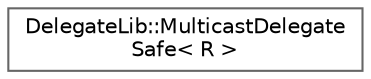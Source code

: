 digraph "Graphical Class Hierarchy"
{
 // LATEX_PDF_SIZE
  bgcolor="transparent";
  edge [fontname=Helvetica,fontsize=10,labelfontname=Helvetica,labelfontsize=10];
  node [fontname=Helvetica,fontsize=10,shape=box,height=0.2,width=0.4];
  rankdir="LR";
  Node0 [id="Node000000",label="DelegateLib::MulticastDelegate\lSafe\< R \>",height=0.2,width=0.4,color="grey40", fillcolor="white", style="filled",URL="$struct_delegate_lib_1_1_multicast_delegate_safe.html",tooltip=" "];
}
